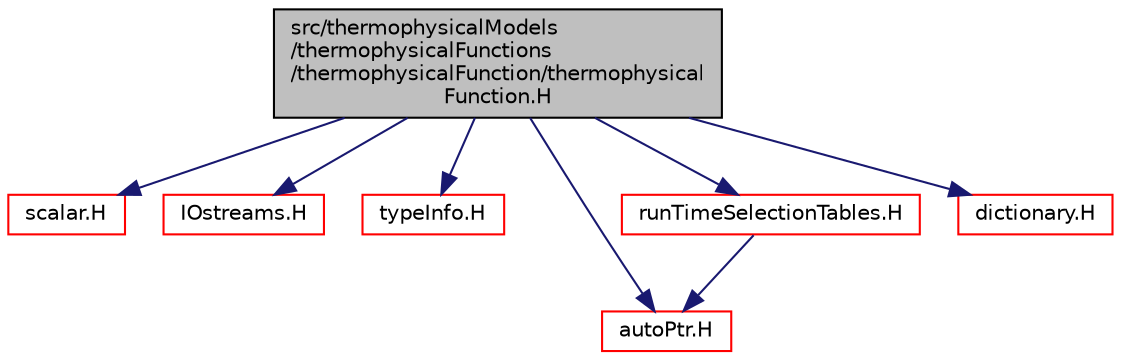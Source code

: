 digraph "src/thermophysicalModels/thermophysicalFunctions/thermophysicalFunction/thermophysicalFunction.H"
{
  bgcolor="transparent";
  edge [fontname="Helvetica",fontsize="10",labelfontname="Helvetica",labelfontsize="10"];
  node [fontname="Helvetica",fontsize="10",shape=record];
  Node0 [label="src/thermophysicalModels\l/thermophysicalFunctions\l/thermophysicalFunction/thermophysical\lFunction.H",height=0.2,width=0.4,color="black", fillcolor="grey75", style="filled", fontcolor="black"];
  Node0 -> Node1 [color="midnightblue",fontsize="10",style="solid",fontname="Helvetica"];
  Node1 [label="scalar.H",height=0.2,width=0.4,color="red",URL="$a13334.html"];
  Node0 -> Node29 [color="midnightblue",fontsize="10",style="solid",fontname="Helvetica"];
  Node29 [label="IOstreams.H",height=0.2,width=0.4,color="red",URL="$a09830.html",tooltip="Useful combination of include files which define Sin, Sout and Serr and the use of IO streams general..."];
  Node0 -> Node43 [color="midnightblue",fontsize="10",style="solid",fontname="Helvetica"];
  Node43 [label="typeInfo.H",height=0.2,width=0.4,color="red",URL="$a10055.html"];
  Node0 -> Node58 [color="midnightblue",fontsize="10",style="solid",fontname="Helvetica"];
  Node58 [label="autoPtr.H",height=0.2,width=0.4,color="red",URL="$a11828.html"];
  Node0 -> Node57 [color="midnightblue",fontsize="10",style="solid",fontname="Helvetica"];
  Node57 [label="runTimeSelectionTables.H",height=0.2,width=0.4,color="red",URL="$a09992.html",tooltip="Macros to ease declaration of run-time selection tables. "];
  Node57 -> Node58 [color="midnightblue",fontsize="10",style="solid",fontname="Helvetica"];
  Node0 -> Node70 [color="midnightblue",fontsize="10",style="solid",fontname="Helvetica"];
  Node70 [label="dictionary.H",height=0.2,width=0.4,color="red",URL="$a09506.html"];
}
